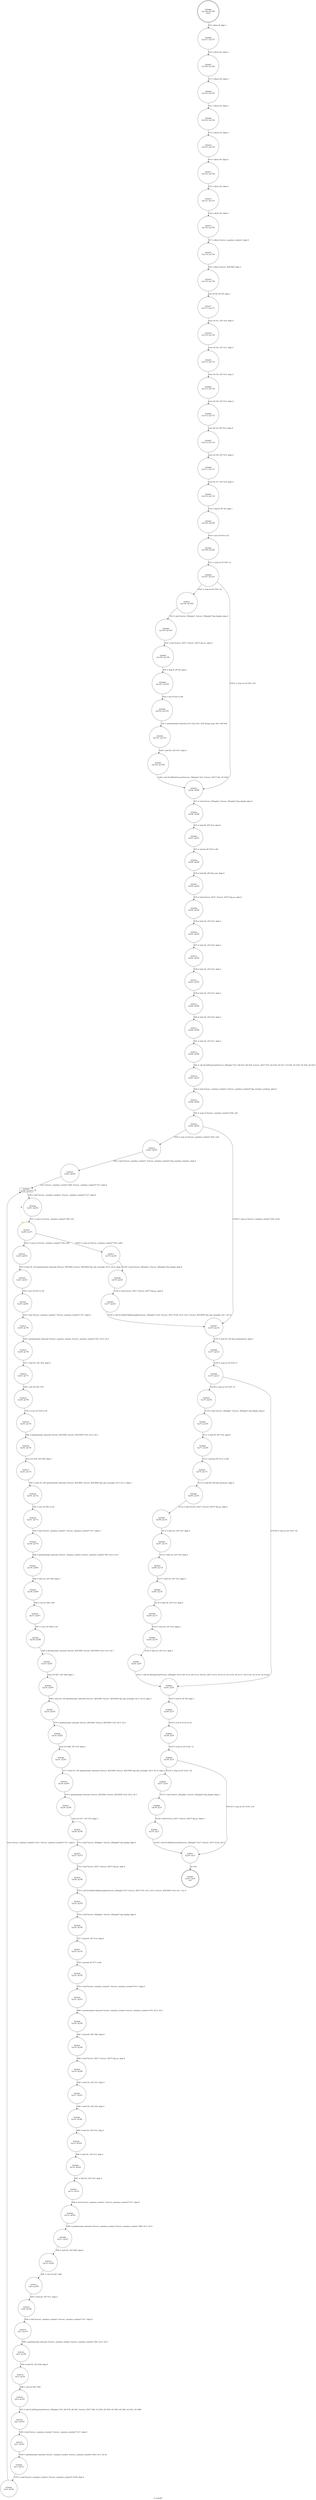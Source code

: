 digraph ui_memblt {
label="ui_memblt"
76463 [label="N76463\n(rp:53, ep:0)\nexit", shape="doublecircle"]
76464 [label="N76464\n(rp:128, ep:128)\nentry", shape="doublecircle"]
76464 -> 76466 [label="%9 = alloca i8, align 1"]
76466 [label="N76466\n(rp:127, ep:127)", shape="circle"]
76466 -> 76467 [label="%10 = alloca i32, align 4"]
76467 [label="N76467\n(rp:126, ep:126)", shape="circle"]
76467 -> 76468 [label="%11 = alloca i32, align 4"]
76468 [label="N76468\n(rp:125, ep:125)", shape="circle"]
76468 -> 76469 [label="%12 = alloca i32, align 4"]
76469 [label="N76469\n(rp:124, ep:124)", shape="circle"]
76469 -> 76470 [label="%13 = alloca i32, align 4"]
76470 [label="N76470\n(rp:123, ep:123)", shape="circle"]
76470 -> 76471 [label="%14 = alloca i8*, align 8"]
76471 [label="N76471\n(rp:122, ep:122)", shape="circle"]
76471 -> 76472 [label="%15 = alloca i32, align 4"]
76472 [label="N76472\n(rp:121, ep:121)", shape="circle"]
76472 -> 76473 [label="%16 = alloca i32, align 4"]
76473 [label="N76473\n(rp:120, ep:120)", shape="circle"]
76473 -> 76474 [label="%17 = alloca %struct._seamless_window*, align 8"]
76474 [label="N76474\n(rp:119, ep:119)", shape="circle"]
76474 -> 76475 [label="%18 = alloca %struct._BOUNDS, align 2"]
76475 [label="N76475\n(rp:118, ep:118)", shape="circle"]
76475 -> 76477 [label="store i8 %0, i8* %9, align 1"]
76477 [label="N76477\n(rp:117, ep:117)", shape="circle"]
76477 -> 76479 [label="store i32 %1, i32* %10, align 4"]
76479 [label="N76479\n(rp:116, ep:116)", shape="circle"]
76479 -> 76481 [label="store i32 %2, i32* %11, align 4"]
76481 [label="N76481\n(rp:115, ep:115)", shape="circle"]
76481 -> 76483 [label="store i32 %3, i32* %12, align 4"]
76483 [label="N76483\n(rp:114, ep:114)", shape="circle"]
76483 -> 76485 [label="store i32 %4, i32* %13, align 4"]
76485 [label="N76485\n(rp:113, ep:113)", shape="circle"]
76485 -> 76487 [label="store i8* %5, i8** %14, align 8"]
76487 [label="N76487\n(rp:112, ep:112)", shape="circle"]
76487 -> 76489 [label="store i32 %6, i32* %15, align 4"]
76489 [label="N76489\n(rp:111, ep:111)", shape="circle"]
76489 -> 76491 [label="store i32 %7, i32* %16, align 4"]
76491 [label="N76491\n(rp:110, ep:110)", shape="circle"]
76491 -> 76492 [label="%19 = load i8, i8* %9, align 1"]
76492 [label="N76492\n(rp:109, ep:109)", shape="circle"]
76492 -> 76493 [label="%20 = zext i8 %19 to i32"]
76493 [label="N76493\n(rp:108, ep:108)", shape="circle"]
76493 -> 76494 [label="%21 = icmp ne i32 %20, 12"]
76494 [label="N76494\n(rp:107, ep:107)", shape="circle"]
76494 -> 76612 [label="[%21 = icmp ne i32 %20, 12]"]
76494 -> 76503 [label="[!(%21 = icmp ne i32 %20, 12)]"]
76496 [label="N76496\n(rp:105, ep:105)", shape="circle"]
76496 -> 76497 [label="%24 = load %struct._XGC*, %struct._XGC** @g_gc, align 8"]
76497 [label="N76497\n(rp:104, ep:104)", shape="circle"]
76497 -> 76498 [label="%25 = load i8, i8* %9, align 1"]
76498 [label="N76498\n(rp:103, ep:103)", shape="circle"]
76498 -> 76499 [label="%26 = zext i8 %25 to i64"]
76499 [label="N76499\n(rp:102, ep:102)", shape="circle"]
76499 -> 76500 [label="%27 = getelementptr inbounds [16 x i32], [16 x i32]* @rop2_map, i64 0, i64 %26"]
76500 [label="N76500\n(rp:101, ep:101)", shape="circle"]
76500 -> 76501 [label="%28 = load i32, i32* %27, align 4"]
76501 [label="N76501\n(rp:100, ep:100)", shape="circle"]
76501 -> 76503 [label="%29 = call i32 @XSetFunction(%struct._XDisplay* %23, %struct._XGC* %24, i32 %28)"]
76503 [label="N76503\n(rp:99, ep:99)", shape="circle"]
76503 -> 76504 [label="%31 = load %struct._XDisplay*, %struct._XDisplay** @g_display, align 8"]
76504 [label="N76504\n(rp:98, ep:98)", shape="circle"]
76504 -> 76505 [label="%32 = load i8*, i8** %14, align 8"]
76505 [label="N76505\n(rp:97, ep:97)", shape="circle"]
76505 -> 76506 [label="%33 = ptrtoint i8* %32 to i64"]
76506 [label="N76506\n(rp:96, ep:96)", shape="circle"]
76506 -> 76507 [label="%34 = load i64, i64* @g_wnd, align 8"]
76507 [label="N76507\n(rp:95, ep:95)", shape="circle"]
76507 -> 76508 [label="%35 = load %struct._XGC*, %struct._XGC** @g_gc, align 8"]
76508 [label="N76508\n(rp:94, ep:94)", shape="circle"]
76508 -> 76509 [label="%36 = load i32, i32* %15, align 4"]
76509 [label="N76509\n(rp:93, ep:93)", shape="circle"]
76509 -> 76510 [label="%37 = load i32, i32* %16, align 4"]
76510 [label="N76510\n(rp:92, ep:92)", shape="circle"]
76510 -> 76511 [label="%38 = load i32, i32* %12, align 4"]
76511 [label="N76511\n(rp:91, ep:91)", shape="circle"]
76511 -> 76512 [label="%39 = load i32, i32* %13, align 4"]
76512 [label="N76512\n(rp:90, ep:90)", shape="circle"]
76512 -> 76513 [label="%40 = load i32, i32* %10, align 4"]
76513 [label="N76513\n(rp:89, ep:89)", shape="circle"]
76513 -> 76514 [label="%41 = load i32, i32* %11, align 4"]
76514 [label="N76514\n(rp:88, ep:88)", shape="circle"]
76514 -> 76518 [label="%42 = call i32 @XCopyArea(%struct._XDisplay* %31, i64 %33, i64 %34, %struct._XGC* %35, i32 %36, i32 %37, i32 %38, i32 %39, i32 %40, i32 %41)"]
76518 [label="N76518\n(rp:87, ep:87)", shape="circle"]
76518 -> 76519 [label="%44 = load %struct._seamless_window*, %struct._seamless_window** @g_seamless_windows, align 8"]
76519 [label="N76519\n(rp:86, ep:86)", shape="circle"]
76519 -> 76520 [label="%45 = icmp ne %struct._seamless_window* %44, null"]
76520 [label="N76520\n(rp:85, ep:85)", shape="circle"]
76520 -> 76614 [label="[%45 = icmp ne %struct._seamless_window* %44, null]"]
76520 -> 76587 [label="[!(%45 = icmp ne %struct._seamless_window* %44, null)]"]
76523 [label="N76523\n(rp:83, ep:83)", shape="circle"]
76523 -> 76525 [label="store %struct._seamless_window* %48, %struct._seamless_window** %17, align 8"]
76525 [label="N76525\n(rp:82, ep:29)", shape="box"]
76525 -> 76526 [label="%50 = load %struct._seamless_window*, %struct._seamless_window** %17, align 8"]
76525 -> 76525 [label="@", style="dashed", color="orange"]
76525 -> 76527 [label="@", style="dashed", color="orange"]
76526 [label="N76526\n(rp:81, ep:28)", shape="circle"]
76526 -> 76527 [label="%51 = icmp ne %struct._seamless_window* %50, null"]
76527 [label="N76527\n(rp:80, ep:27)", shape="circle"]
76527 -> 76616 [label="[%51 = icmp ne %struct._seamless_window* %50, null]"]
76527 -> 76617 [label="[!(%51 = icmp ne %struct._seamless_window* %50, null)]"]
76529 [label="N76529\n(rp:51, ep:81)", shape="circle"]
76529 -> 76530 [label="%54 = sext i16 %53 to i32"]
76530 [label="N76530\n(rp:50, ep:80)", shape="circle"]
76530 -> 76531 [label="%55 = load %struct._seamless_window*, %struct._seamless_window** %17, align 8"]
76531 [label="N76531\n(rp:49, ep:79)", shape="circle"]
76531 -> 76532 [label="%56 = getelementptr inbounds %struct._seamless_window, %struct._seamless_window* %55, i32 0, i32 4"]
76532 [label="N76532\n(rp:48, ep:78)", shape="circle"]
76532 -> 76533 [label="%57 = load i32, i32* %56, align 8"]
76533 [label="N76533\n(rp:47, ep:77)", shape="circle"]
76533 -> 76534 [label="%58 = sub i32 %54, %57"]
76534 [label="N76534\n(rp:46, ep:76)", shape="circle"]
76534 -> 76535 [label="%59 = trunc i32 %58 to i16"]
76535 [label="N76535\n(rp:45, ep:75)", shape="circle"]
76535 -> 76536 [label="%60 = getelementptr inbounds %struct._BOUNDS, %struct._BOUNDS* %18, i32 0, i32 0"]
76536 [label="N76536\n(rp:44, ep:74)", shape="circle"]
76536 -> 76537 [label="store i16 %59, i16* %60, align 2"]
76537 [label="N76537\n(rp:43, ep:73)", shape="circle"]
76537 -> 76538 [label="%61 = load i16, i16* getelementptr inbounds (%struct._BOUNDS, %struct._BOUNDS* @g_clip_rectangle, i32 0, i32 1), align 2"]
76538 [label="N76538\n(rp:42, ep:72)", shape="circle"]
76538 -> 76539 [label="%62 = sext i16 %61 to i32"]
76539 [label="N76539\n(rp:41, ep:71)", shape="circle"]
76539 -> 76540 [label="%63 = load %struct._seamless_window*, %struct._seamless_window** %17, align 8"]
76540 [label="N76540\n(rp:40, ep:70)", shape="circle"]
76540 -> 76541 [label="%64 = getelementptr inbounds %struct._seamless_window, %struct._seamless_window* %63, i32 0, i32 5"]
76541 [label="N76541\n(rp:39, ep:69)", shape="circle"]
76541 -> 76542 [label="%65 = load i32, i32* %64, align 4"]
76542 [label="N76542\n(rp:38, ep:68)", shape="circle"]
76542 -> 76543 [label="%66 = sub i32 %62, %65"]
76543 [label="N76543\n(rp:37, ep:67)", shape="circle"]
76543 -> 76544 [label="%67 = trunc i32 %66 to i16"]
76544 [label="N76544\n(rp:36, ep:66)", shape="circle"]
76544 -> 76545 [label="%68 = getelementptr inbounds %struct._BOUNDS, %struct._BOUNDS* %18, i32 0, i32 1"]
76545 [label="N76545\n(rp:35, ep:65)", shape="circle"]
76545 -> 76546 [label="store i16 %67, i16* %68, align 2"]
76546 [label="N76546\n(rp:34, ep:64)", shape="circle"]
76546 -> 76547 [label="%69 = load i16, i16* getelementptr inbounds (%struct._BOUNDS, %struct._BOUNDS* @g_clip_rectangle, i32 0, i32 2), align 2"]
76547 [label="N76547\n(rp:33, ep:63)", shape="circle"]
76547 -> 76548 [label="%70 = getelementptr inbounds %struct._BOUNDS, %struct._BOUNDS* %18, i32 0, i32 2"]
76548 [label="N76548\n(rp:32, ep:62)", shape="circle"]
76548 -> 76549 [label="store i16 %69, i16* %70, align 2"]
76549 [label="N76549\n(rp:31, ep:61)", shape="circle"]
76549 -> 76550 [label="%71 = load i16, i16* getelementptr inbounds (%struct._BOUNDS, %struct._BOUNDS* @g_clip_rectangle, i32 0, i32 3), align 2"]
76550 [label="N76550\n(rp:30, ep:60)", shape="circle"]
76550 -> 76551 [label="%72 = getelementptr inbounds %struct._BOUNDS, %struct._BOUNDS* %18, i32 0, i32 3"]
76551 [label="N76551\n(rp:29, ep:59)", shape="circle"]
76551 -> 76552 [label="store i16 %71, i16* %72, align 2"]
76552 [label="N76552\n(rp:28, ep:58)", shape="circle"]
76552 -> 76553 [label="%73 = load %struct._XDisplay*, %struct._XDisplay** @g_display, align 8"]
76553 [label="N76553\n(rp:27, ep:57)", shape="circle"]
76553 -> 76554 [label="%74 = load %struct._XGC*, %struct._XGC** @g_gc, align 8"]
76554 [label="N76554\n(rp:26, ep:56)", shape="circle"]
76554 -> 76555 [label="%75 = call i32 @XSetClipRectangles(%struct._XDisplay* %73, %struct._XGC* %74, i32 0, i32 0, %struct._BOUNDS* %18, i32 1, i32 3)"]
76555 [label="N76555\n(rp:25, ep:55)", shape="circle"]
76555 -> 76556 [label="%76 = load %struct._XDisplay*, %struct._XDisplay** @g_display, align 8"]
76556 [label="N76556\n(rp:24, ep:54)", shape="circle"]
76556 -> 76557 [label="%77 = load i8*, i8** %14, align 8"]
76557 [label="N76557\n(rp:23, ep:53)", shape="circle"]
76557 -> 76558 [label="%78 = ptrtoint i8* %77 to i64"]
76558 [label="N76558\n(rp:22, ep:52)", shape="circle"]
76558 -> 76559 [label="%79 = load %struct._seamless_window*, %struct._seamless_window** %17, align 8"]
76559 [label="N76559\n(rp:21, ep:51)", shape="circle"]
76559 -> 76560 [label="%80 = getelementptr inbounds %struct._seamless_window, %struct._seamless_window* %79, i32 0, i32 0"]
76560 [label="N76560\n(rp:20, ep:50)", shape="circle"]
76560 -> 76561 [label="%81 = load i64, i64* %80, align 8"]
76561 [label="N76561\n(rp:19, ep:49)", shape="circle"]
76561 -> 76562 [label="%82 = load %struct._XGC*, %struct._XGC** @g_gc, align 8"]
76562 [label="N76562\n(rp:18, ep:48)", shape="circle"]
76562 -> 76563 [label="%83 = load i32, i32* %15, align 4"]
76563 [label="N76563\n(rp:17, ep:47)", shape="circle"]
76563 -> 76564 [label="%84 = load i32, i32* %16, align 4"]
76564 [label="N76564\n(rp:16, ep:46)", shape="circle"]
76564 -> 76565 [label="%85 = load i32, i32* %12, align 4"]
76565 [label="N76565\n(rp:15, ep:45)", shape="circle"]
76565 -> 76566 [label="%86 = load i32, i32* %13, align 4"]
76566 [label="N76566\n(rp:14, ep:44)", shape="circle"]
76566 -> 76567 [label="%87 = load i32, i32* %10, align 4"]
76567 [label="N76567\n(rp:13, ep:43)", shape="circle"]
76567 -> 76568 [label="%88 = load %struct._seamless_window*, %struct._seamless_window** %17, align 8"]
76568 [label="N76568\n(rp:12, ep:42)", shape="circle"]
76568 -> 76569 [label="%89 = getelementptr inbounds %struct._seamless_window, %struct._seamless_window* %88, i32 0, i32 4"]
76569 [label="N76569\n(rp:11, ep:41)", shape="circle"]
76569 -> 76570 [label="%90 = load i32, i32* %89, align 8"]
76570 [label="N76570\n(rp:10, ep:40)", shape="circle"]
76570 -> 76571 [label="%91 = sub i32 %87, %90"]
76571 [label="N76571\n(rp:9, ep:39)", shape="circle"]
76571 -> 76572 [label="%92 = load i32, i32* %11, align 4"]
76572 [label="N76572\n(rp:8, ep:38)", shape="circle"]
76572 -> 76573 [label="%93 = load %struct._seamless_window*, %struct._seamless_window** %17, align 8"]
76573 [label="N76573\n(rp:7, ep:37)", shape="circle"]
76573 -> 76574 [label="%94 = getelementptr inbounds %struct._seamless_window, %struct._seamless_window* %93, i32 0, i32 5"]
76574 [label="N76574\n(rp:6, ep:36)", shape="circle"]
76574 -> 76575 [label="%95 = load i32, i32* %94, align 4"]
76575 [label="N76575\n(rp:5, ep:35)", shape="circle"]
76575 -> 76576 [label="%96 = sub i32 %92, %95"]
76576 [label="N76576\n(rp:4, ep:34)", shape="circle"]
76576 -> 76578 [label="%97 = call i32 @XCopyArea(%struct._XDisplay* %76, i64 %78, i64 %81, %struct._XGC* %82, i32 %83, i32 %84, i32 %85, i32 %86, i32 %91, i32 %96)"]
76578 [label="N76578\n(rp:3, ep:33)", shape="circle"]
76578 -> 76579 [label="%99 = load %struct._seamless_window*, %struct._seamless_window** %17, align 8"]
76579 [label="N76579\n(rp:2, ep:32)", shape="circle"]
76579 -> 76580 [label="%100 = getelementptr inbounds %struct._seamless_window, %struct._seamless_window* %99, i32 0, i32 20"]
76580 [label="N76580\n(rp:1, ep:31)", shape="circle"]
76580 -> 76581 [label="%101 = load %struct._seamless_window*, %struct._seamless_window** %100, align 8"]
76581 [label="N76581\n(rp:0, ep:30)", shape="circle"]
76581 -> 76525 [label="store %struct._seamless_window* %101, %struct._seamless_window** %17, align 8"]
76584 [label="N76584\n(rp:78, ep:25)", shape="circle"]
76584 -> 76585 [label="%104 = load %struct._XGC*, %struct._XGC** @g_gc, align 8"]
76585 [label="N76585\n(rp:77, ep:24)", shape="circle"]
76585 -> 76587 [label="%105 = call i32 @XSetClipRectangles(%struct._XDisplay* %103, %struct._XGC* %104, i32 0, i32 0, %struct._BOUNDS* @g_clip_rectangle, i32 1, i32 3)"]
76587 [label="N76587\n(rp:76, ep:23)", shape="circle"]
76587 -> 76588 [label="%107 = load i32, i32* @g_ownbackstore, align 4"]
76588 [label="N76588\n(rp:75, ep:22)", shape="circle"]
76588 -> 76589 [label="%108 = icmp ne i32 %107, 0"]
76589 [label="N76589\n(rp:74, ep:21)", shape="circle"]
76589 -> 76618 [label="[%108 = icmp ne i32 %107, 0]"]
76589 -> 76603 [label="[!(%108 = icmp ne i32 %107, 0)]"]
76591 [label="N76591\n(rp:72, ep:19)", shape="circle"]
76591 -> 76592 [label="%111 = load i8*, i8** %14, align 8"]
76592 [label="N76592\n(rp:71, ep:18)", shape="circle"]
76592 -> 76593 [label="%112 = ptrtoint i8* %111 to i64"]
76593 [label="N76593\n(rp:70, ep:17)", shape="circle"]
76593 -> 76594 [label="%113 = load i64, i64* @g_backstore, align 8"]
76594 [label="N76594\n(rp:69, ep:16)", shape="circle"]
76594 -> 76595 [label="%114 = load %struct._XGC*, %struct._XGC** @g_gc, align 8"]
76595 [label="N76595\n(rp:68, ep:15)", shape="circle"]
76595 -> 76596 [label="%115 = load i32, i32* %15, align 4"]
76596 [label="N76596\n(rp:67, ep:14)", shape="circle"]
76596 -> 76597 [label="%116 = load i32, i32* %16, align 4"]
76597 [label="N76597\n(rp:66, ep:13)", shape="circle"]
76597 -> 76598 [label="%117 = load i32, i32* %12, align 4"]
76598 [label="N76598\n(rp:65, ep:12)", shape="circle"]
76598 -> 76599 [label="%118 = load i32, i32* %13, align 4"]
76599 [label="N76599\n(rp:64, ep:11)", shape="circle"]
76599 -> 76600 [label="%119 = load i32, i32* %10, align 4"]
76600 [label="N76600\n(rp:63, ep:10)", shape="circle"]
76600 -> 76601 [label="%120 = load i32, i32* %11, align 4"]
76601 [label="N76601\n(rp:62, ep:9)", shape="circle"]
76601 -> 76603 [label="%121 = call i32 @XCopyArea(%struct._XDisplay* %110, i64 %112, i64 %113, %struct._XGC* %114, i32 %115, i32 %116, i32 %117, i32 %118, i32 %119, i32 %120)"]
76603 [label="N76603\n(rp:61, ep:8)", shape="circle"]
76603 -> 76604 [label="%123 = load i8, i8* %9, align 1"]
76604 [label="N76604\n(rp:60, ep:7)", shape="circle"]
76604 -> 76605 [label="%124 = zext i8 %123 to i32"]
76605 [label="N76605\n(rp:59, ep:6)", shape="circle"]
76605 -> 76606 [label="%125 = icmp ne i32 %124, 12"]
76606 [label="N76606\n(rp:58, ep:5)", shape="circle"]
76606 -> 76620 [label="[%125 = icmp ne i32 %124, 12]"]
76606 -> 76611 [label="[!(%125 = icmp ne i32 %124, 12)]"]
76608 [label="N76608\n(rp:56, ep:3)", shape="circle"]
76608 -> 76609 [label="%128 = load %struct._XGC*, %struct._XGC** @g_gc, align 8"]
76609 [label="N76609\n(rp:55, ep:2)", shape="circle"]
76609 -> 76611 [label="%129 = call i32 @XSetFunction(%struct._XDisplay* %127, %struct._XGC* %128, i32 3)"]
76611 [label="N76611\n(rp:54, ep:1)", shape="circle"]
76611 -> 76463 [label="ret void"]
76612 [label="N76612\n(rp:106, ep:106)", shape="circle"]
76612 -> 76496 [label="%23 = load %struct._XDisplay*, %struct._XDisplay** @g_display, align 8"]
76614 [label="N76614\n(rp:84, ep:84)", shape="circle"]
76614 -> 76523 [label="%48 = load %struct._seamless_window*, %struct._seamless_window** @g_seamless_windows, align 8"]
76616 [label="N76616\n(rp:52, ep:82)", shape="circle"]
76616 -> 76529 [label="%53 = load i16, i16* getelementptr inbounds (%struct._BOUNDS, %struct._BOUNDS* @g_clip_rectangle, i32 0, i32 0), align 2"]
76617 [label="N76617\n(rp:79, ep:26)", shape="circle"]
76617 -> 76584 [label="%103 = load %struct._XDisplay*, %struct._XDisplay** @g_display, align 8"]
76618 [label="N76618\n(rp:73, ep:20)", shape="circle"]
76618 -> 76591 [label="%110 = load %struct._XDisplay*, %struct._XDisplay** @g_display, align 8"]
76620 [label="N76620\n(rp:57, ep:4)", shape="circle"]
76620 -> 76608 [label="%127 = load %struct._XDisplay*, %struct._XDisplay** @g_display, align 8"]
}
